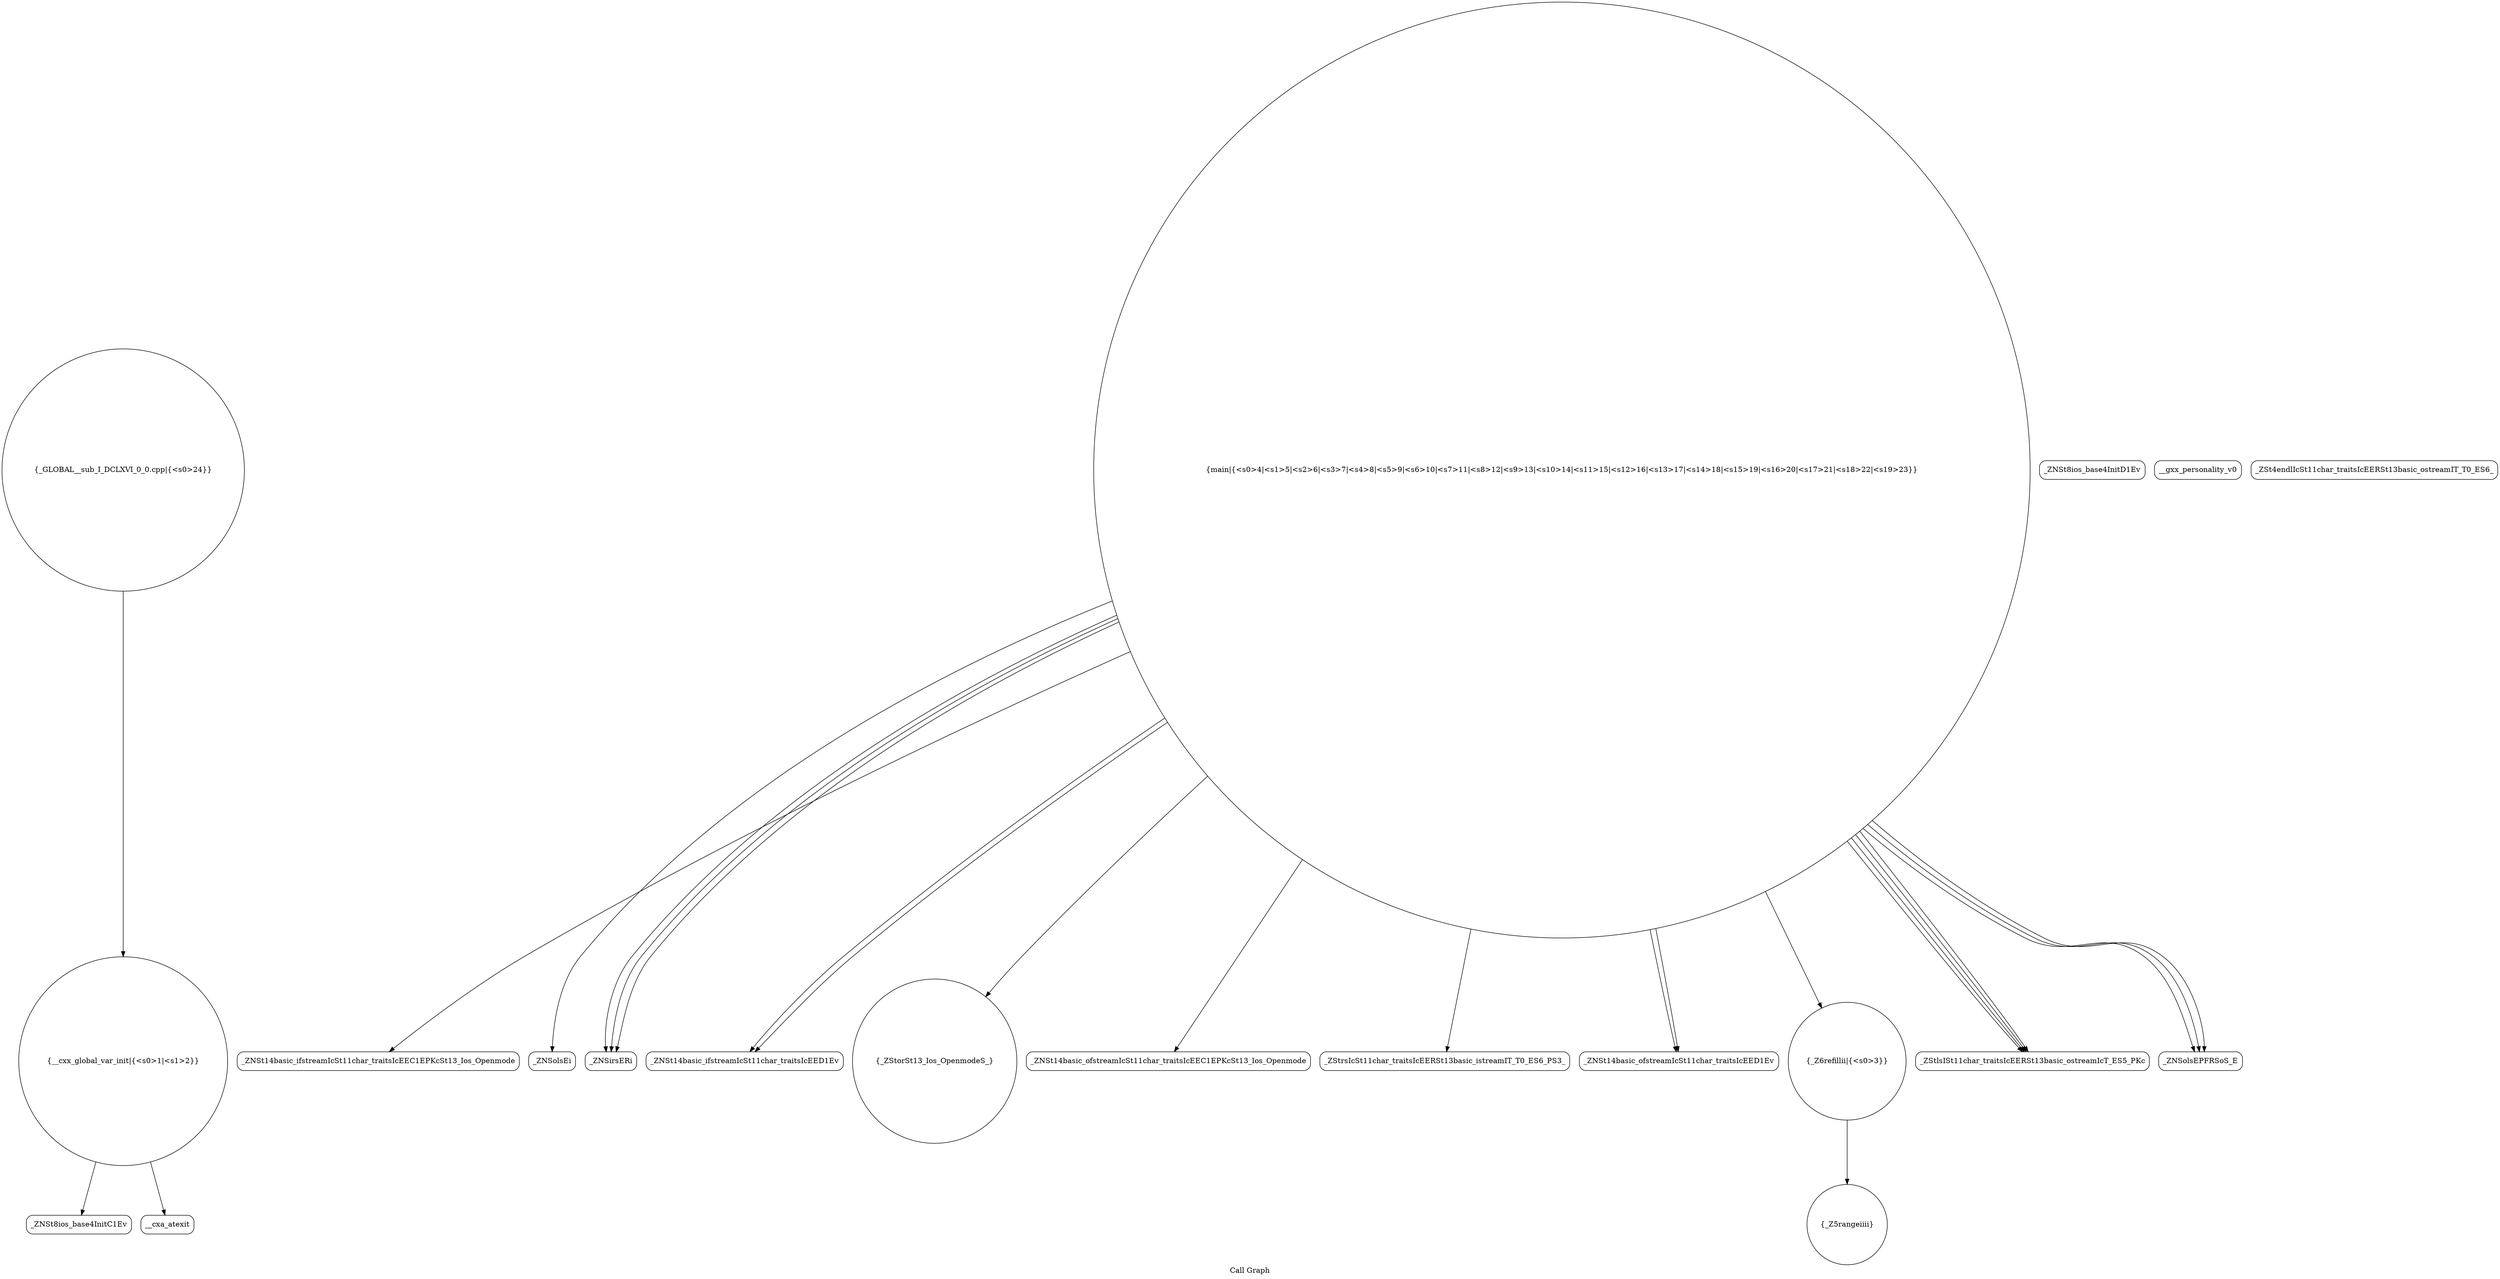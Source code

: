 digraph "Call Graph" {
	label="Call Graph";

	Node0x55745797ac20 [shape=record,shape=circle,label="{__cxx_global_var_init|{<s0>1|<s1>2}}"];
	Node0x55745797ac20:s0 -> Node0x55745797b0b0[color=black];
	Node0x55745797ac20:s1 -> Node0x55745797b1b0[color=black];
	Node0x55745797b3b0 [shape=record,shape=Mrecord,label="{_ZNSt14basic_ifstreamIcSt11char_traitsIcEEC1EPKcSt13_Ios_Openmode}"];
	Node0x55745797b730 [shape=record,shape=Mrecord,label="{_ZNSolsEi}"];
	Node0x55745797b130 [shape=record,shape=Mrecord,label="{_ZNSt8ios_base4InitD1Ev}"];
	Node0x55745797b4b0 [shape=record,shape=Mrecord,label="{__gxx_personality_v0}"];
	Node0x55745797b830 [shape=record,shape=Mrecord,label="{_ZSt4endlIcSt11char_traitsIcEERSt13basic_ostreamIT_T0_ES6_}"];
	Node0x55745797b230 [shape=record,shape=circle,label="{_Z5rangeiiii}"];
	Node0x55745797b5b0 [shape=record,shape=Mrecord,label="{_ZNSirsERi}"];
	Node0x55745797b930 [shape=record,shape=Mrecord,label="{_ZNSt14basic_ifstreamIcSt11char_traitsIcEED1Ev}"];
	Node0x55745797b330 [shape=record,shape=circle,label="{main|{<s0>4|<s1>5|<s2>6|<s3>7|<s4>8|<s5>9|<s6>10|<s7>11|<s8>12|<s9>13|<s10>14|<s11>15|<s12>16|<s13>17|<s14>18|<s15>19|<s16>20|<s17>21|<s18>22|<s19>23}}"];
	Node0x55745797b330:s0 -> Node0x55745797b3b0[color=black];
	Node0x55745797b330:s1 -> Node0x55745797b430[color=black];
	Node0x55745797b330:s2 -> Node0x55745797b530[color=black];
	Node0x55745797b330:s3 -> Node0x55745797b5b0[color=black];
	Node0x55745797b330:s4 -> Node0x55745797b5b0[color=black];
	Node0x55745797b330:s5 -> Node0x55745797b5b0[color=black];
	Node0x55745797b330:s6 -> Node0x55745797b630[color=black];
	Node0x55745797b330:s7 -> Node0x55745797b8b0[color=black];
	Node0x55745797b330:s8 -> Node0x55745797b2b0[color=black];
	Node0x55745797b330:s9 -> Node0x55745797b6b0[color=black];
	Node0x55745797b330:s10 -> Node0x55745797b730[color=black];
	Node0x55745797b330:s11 -> Node0x55745797b6b0[color=black];
	Node0x55745797b330:s12 -> Node0x55745797b7b0[color=black];
	Node0x55745797b330:s13 -> Node0x55745797b6b0[color=black];
	Node0x55745797b330:s14 -> Node0x55745797b7b0[color=black];
	Node0x55745797b330:s15 -> Node0x55745797b6b0[color=black];
	Node0x55745797b330:s16 -> Node0x55745797b7b0[color=black];
	Node0x55745797b330:s17 -> Node0x55745797b8b0[color=black];
	Node0x55745797b330:s18 -> Node0x55745797b930[color=black];
	Node0x55745797b330:s19 -> Node0x55745797b930[color=black];
	Node0x55745797b6b0 [shape=record,shape=Mrecord,label="{_ZStlsISt11char_traitsIcEERSt13basic_ostreamIcT_ES5_PKc}"];
	Node0x55745797b0b0 [shape=record,shape=Mrecord,label="{_ZNSt8ios_base4InitC1Ev}"];
	Node0x55745797b430 [shape=record,shape=circle,label="{_ZStorSt13_Ios_OpenmodeS_}"];
	Node0x55745797b7b0 [shape=record,shape=Mrecord,label="{_ZNSolsEPFRSoS_E}"];
	Node0x55745797b1b0 [shape=record,shape=Mrecord,label="{__cxa_atexit}"];
	Node0x55745797b530 [shape=record,shape=Mrecord,label="{_ZNSt14basic_ofstreamIcSt11char_traitsIcEEC1EPKcSt13_Ios_Openmode}"];
	Node0x55745797b8b0 [shape=record,shape=Mrecord,label="{_ZNSt14basic_ofstreamIcSt11char_traitsIcEED1Ev}"];
	Node0x55745797b2b0 [shape=record,shape=circle,label="{_Z6refillii|{<s0>3}}"];
	Node0x55745797b2b0:s0 -> Node0x55745797b230[color=black];
	Node0x55745797b630 [shape=record,shape=Mrecord,label="{_ZStrsIcSt11char_traitsIcEERSt13basic_istreamIT_T0_ES6_PS3_}"];
	Node0x55745797b9b0 [shape=record,shape=circle,label="{_GLOBAL__sub_I_DCLXVI_0_0.cpp|{<s0>24}}"];
	Node0x55745797b9b0:s0 -> Node0x55745797ac20[color=black];
}
